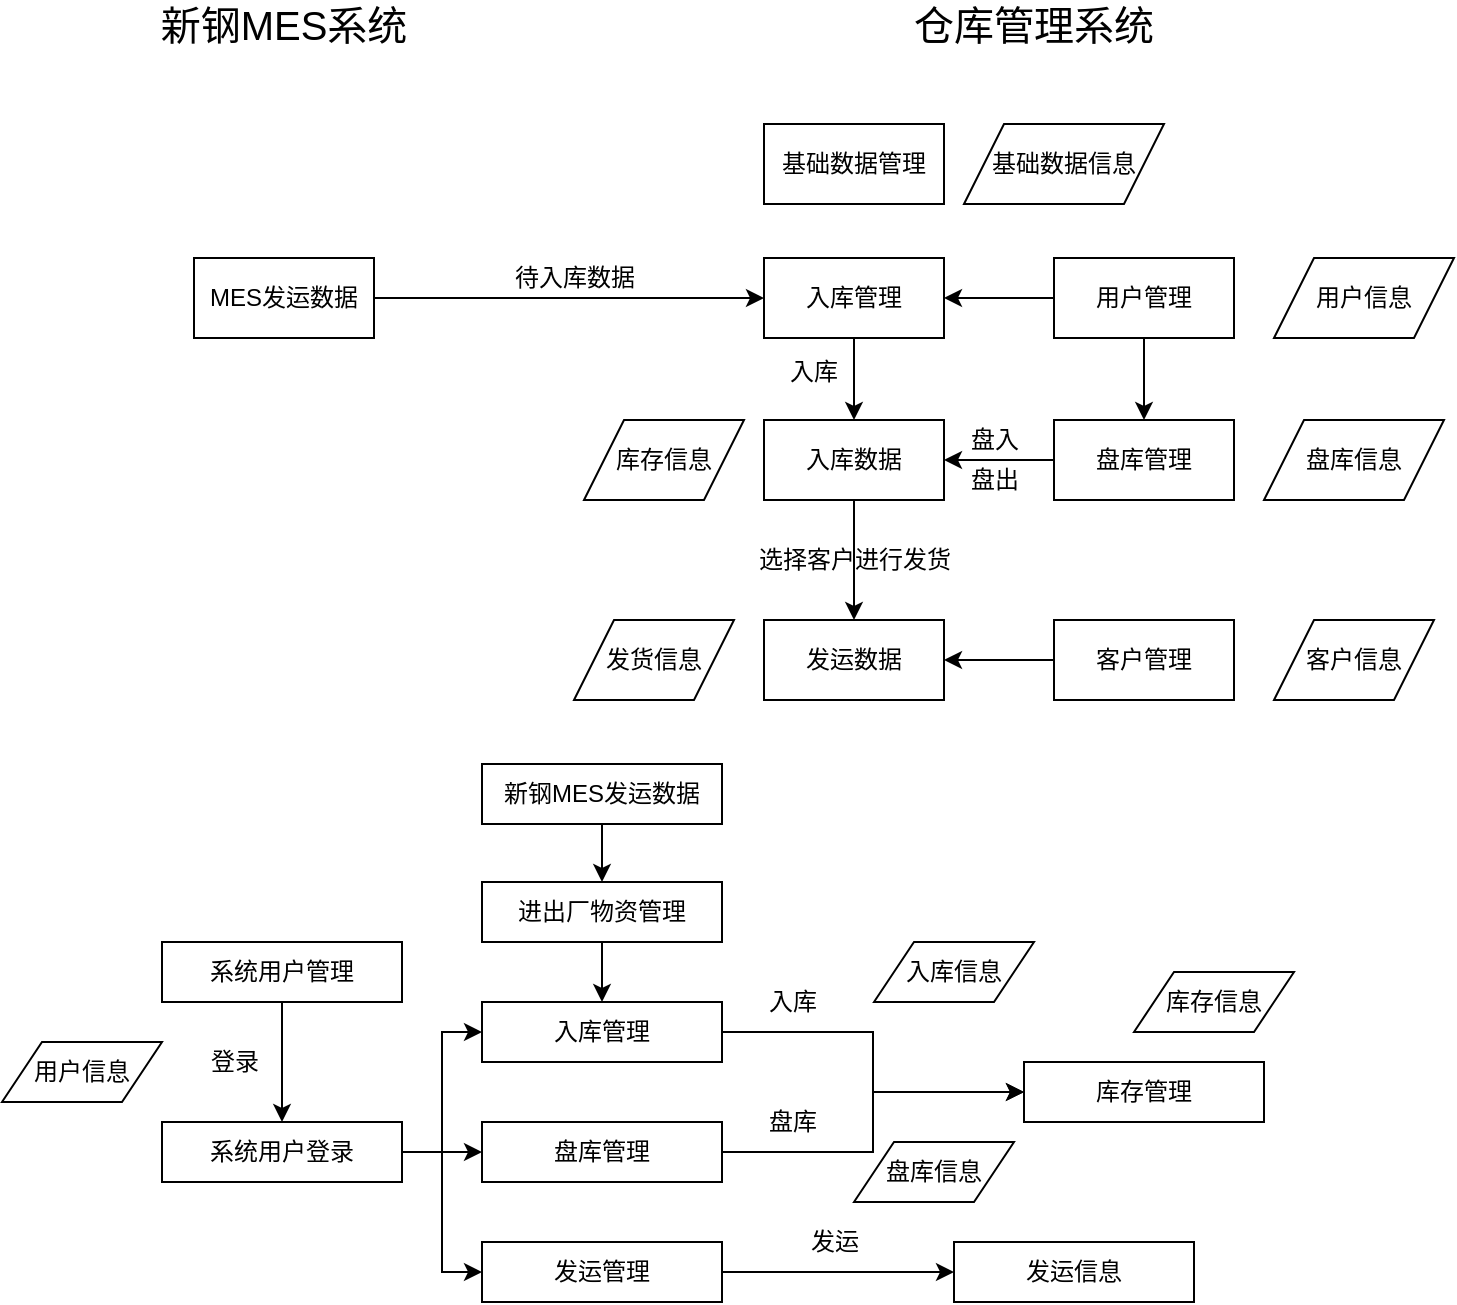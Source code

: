 <mxfile version="14.9.0" type="github">
  <diagram id="C5RBs43oDa-KdzZeNtuy" name="Page-1">
    <mxGraphModel dx="948" dy="526" grid="1" gridSize="10" guides="1" tooltips="1" connect="1" arrows="1" fold="1" page="1" pageScale="1" pageWidth="827" pageHeight="1169" math="0" shadow="0">
      <root>
        <mxCell id="WIyWlLk6GJQsqaUBKTNV-0" />
        <mxCell id="WIyWlLk6GJQsqaUBKTNV-1" parent="WIyWlLk6GJQsqaUBKTNV-0" />
        <mxCell id="XuQAMOACE91V-mqH9CLs-0" value="&lt;font style=&quot;font-size: 20px&quot;&gt;仓库管理系统&lt;/font&gt;" style="text;html=1;strokeColor=none;fillColor=none;align=center;verticalAlign=middle;whiteSpace=wrap;rounded=0;" vertex="1" parent="WIyWlLk6GJQsqaUBKTNV-1">
          <mxGeometry x="520" y="140" width="140" height="20" as="geometry" />
        </mxCell>
        <mxCell id="XuQAMOACE91V-mqH9CLs-1" value="&lt;font style=&quot;font-size: 20px&quot;&gt;新钢MES系统&lt;/font&gt;" style="text;html=1;strokeColor=none;fillColor=none;align=center;verticalAlign=middle;whiteSpace=wrap;rounded=0;" vertex="1" parent="WIyWlLk6GJQsqaUBKTNV-1">
          <mxGeometry x="150" y="140" width="130" height="20" as="geometry" />
        </mxCell>
        <mxCell id="XuQAMOACE91V-mqH9CLs-4" value="" style="edgeStyle=orthogonalEdgeStyle;rounded=0;orthogonalLoop=1;jettySize=auto;html=1;" edge="1" parent="WIyWlLk6GJQsqaUBKTNV-1" source="XuQAMOACE91V-mqH9CLs-2" target="XuQAMOACE91V-mqH9CLs-3">
          <mxGeometry relative="1" as="geometry">
            <Array as="points">
              <mxPoint x="370" y="287" />
              <mxPoint x="370" y="287" />
            </Array>
          </mxGeometry>
        </mxCell>
        <mxCell id="XuQAMOACE91V-mqH9CLs-2" value="MES发运数据" style="rounded=0;whiteSpace=wrap;html=1;" vertex="1" parent="WIyWlLk6GJQsqaUBKTNV-1">
          <mxGeometry x="170" y="267" width="90" height="40" as="geometry" />
        </mxCell>
        <mxCell id="XuQAMOACE91V-mqH9CLs-6" value="" style="edgeStyle=orthogonalEdgeStyle;rounded=0;orthogonalLoop=1;jettySize=auto;html=1;" edge="1" parent="WIyWlLk6GJQsqaUBKTNV-1" source="XuQAMOACE91V-mqH9CLs-3" target="XuQAMOACE91V-mqH9CLs-5">
          <mxGeometry relative="1" as="geometry" />
        </mxCell>
        <mxCell id="XuQAMOACE91V-mqH9CLs-3" value="入库管理" style="rounded=0;whiteSpace=wrap;html=1;" vertex="1" parent="WIyWlLk6GJQsqaUBKTNV-1">
          <mxGeometry x="455" y="267" width="90" height="40" as="geometry" />
        </mxCell>
        <mxCell id="XuQAMOACE91V-mqH9CLs-14" value="" style="edgeStyle=orthogonalEdgeStyle;rounded=0;orthogonalLoop=1;jettySize=auto;html=1;" edge="1" parent="WIyWlLk6GJQsqaUBKTNV-1" source="XuQAMOACE91V-mqH9CLs-5" target="XuQAMOACE91V-mqH9CLs-13">
          <mxGeometry relative="1" as="geometry" />
        </mxCell>
        <mxCell id="XuQAMOACE91V-mqH9CLs-5" value="入库数据" style="rounded=0;whiteSpace=wrap;html=1;" vertex="1" parent="WIyWlLk6GJQsqaUBKTNV-1">
          <mxGeometry x="455" y="348" width="90" height="40" as="geometry" />
        </mxCell>
        <mxCell id="XuQAMOACE91V-mqH9CLs-7" value="入库" style="text;html=1;strokeColor=none;fillColor=none;align=center;verticalAlign=middle;whiteSpace=wrap;rounded=0;rotation=0;" vertex="1" parent="WIyWlLk6GJQsqaUBKTNV-1">
          <mxGeometry x="460" y="310" width="40" height="28" as="geometry" />
        </mxCell>
        <mxCell id="XuQAMOACE91V-mqH9CLs-8" value="盘库管理" style="rounded=0;whiteSpace=wrap;html=1;" vertex="1" parent="WIyWlLk6GJQsqaUBKTNV-1">
          <mxGeometry x="600" y="348" width="90" height="40" as="geometry" />
        </mxCell>
        <mxCell id="XuQAMOACE91V-mqH9CLs-10" value="盘入" style="text;html=1;align=center;verticalAlign=middle;resizable=0;points=[];autosize=1;strokeColor=none;" vertex="1" parent="WIyWlLk6GJQsqaUBKTNV-1">
          <mxGeometry x="550" y="348" width="40" height="20" as="geometry" />
        </mxCell>
        <mxCell id="XuQAMOACE91V-mqH9CLs-11" value="盘出" style="text;html=1;align=center;verticalAlign=middle;resizable=0;points=[];autosize=1;strokeColor=none;" vertex="1" parent="WIyWlLk6GJQsqaUBKTNV-1">
          <mxGeometry x="550" y="368" width="40" height="20" as="geometry" />
        </mxCell>
        <mxCell id="XuQAMOACE91V-mqH9CLs-12" value="" style="endArrow=classic;html=1;entryX=1;entryY=0.5;entryDx=0;entryDy=0;exitX=0;exitY=0.5;exitDx=0;exitDy=0;" edge="1" parent="WIyWlLk6GJQsqaUBKTNV-1" source="XuQAMOACE91V-mqH9CLs-8" target="XuQAMOACE91V-mqH9CLs-5">
          <mxGeometry width="50" height="50" relative="1" as="geometry">
            <mxPoint x="380" y="388" as="sourcePoint" />
            <mxPoint x="430" y="338" as="targetPoint" />
          </mxGeometry>
        </mxCell>
        <mxCell id="XuQAMOACE91V-mqH9CLs-13" value="发运数据" style="rounded=0;whiteSpace=wrap;html=1;" vertex="1" parent="WIyWlLk6GJQsqaUBKTNV-1">
          <mxGeometry x="455" y="448" width="90" height="40" as="geometry" />
        </mxCell>
        <mxCell id="XuQAMOACE91V-mqH9CLs-17" value="选择客户进行发货" style="text;html=1;align=center;verticalAlign=middle;resizable=0;points=[];autosize=1;strokeColor=none;" vertex="1" parent="WIyWlLk6GJQsqaUBKTNV-1">
          <mxGeometry x="445" y="408" width="110" height="20" as="geometry" />
        </mxCell>
        <mxCell id="XuQAMOACE91V-mqH9CLs-19" value="" style="edgeStyle=orthogonalEdgeStyle;rounded=0;orthogonalLoop=1;jettySize=auto;html=1;" edge="1" parent="WIyWlLk6GJQsqaUBKTNV-1" source="XuQAMOACE91V-mqH9CLs-18" target="XuQAMOACE91V-mqH9CLs-13">
          <mxGeometry relative="1" as="geometry" />
        </mxCell>
        <mxCell id="XuQAMOACE91V-mqH9CLs-18" value="客户管理" style="rounded=0;whiteSpace=wrap;html=1;" vertex="1" parent="WIyWlLk6GJQsqaUBKTNV-1">
          <mxGeometry x="600" y="448" width="90" height="40" as="geometry" />
        </mxCell>
        <mxCell id="XuQAMOACE91V-mqH9CLs-20" value="客户信息" style="shape=parallelogram;perimeter=parallelogramPerimeter;whiteSpace=wrap;html=1;fixedSize=1;" vertex="1" parent="WIyWlLk6GJQsqaUBKTNV-1">
          <mxGeometry x="710" y="448" width="80" height="40" as="geometry" />
        </mxCell>
        <mxCell id="XuQAMOACE91V-mqH9CLs-22" value="发货信息" style="shape=parallelogram;perimeter=parallelogramPerimeter;whiteSpace=wrap;html=1;fixedSize=1;" vertex="1" parent="WIyWlLk6GJQsqaUBKTNV-1">
          <mxGeometry x="360" y="448" width="80" height="40" as="geometry" />
        </mxCell>
        <mxCell id="XuQAMOACE91V-mqH9CLs-23" value="库存信息" style="shape=parallelogram;perimeter=parallelogramPerimeter;whiteSpace=wrap;html=1;fixedSize=1;" vertex="1" parent="WIyWlLk6GJQsqaUBKTNV-1">
          <mxGeometry x="365" y="348" width="80" height="40" as="geometry" />
        </mxCell>
        <mxCell id="XuQAMOACE91V-mqH9CLs-29" value="" style="edgeStyle=orthogonalEdgeStyle;rounded=0;orthogonalLoop=1;jettySize=auto;html=1;entryX=1;entryY=0.5;entryDx=0;entryDy=0;" edge="1" parent="WIyWlLk6GJQsqaUBKTNV-1" source="XuQAMOACE91V-mqH9CLs-24" target="XuQAMOACE91V-mqH9CLs-3">
          <mxGeometry relative="1" as="geometry">
            <mxPoint x="550" y="287" as="targetPoint" />
          </mxGeometry>
        </mxCell>
        <mxCell id="XuQAMOACE91V-mqH9CLs-30" value="" style="edgeStyle=orthogonalEdgeStyle;rounded=0;orthogonalLoop=1;jettySize=auto;html=1;" edge="1" parent="WIyWlLk6GJQsqaUBKTNV-1" source="XuQAMOACE91V-mqH9CLs-24" target="XuQAMOACE91V-mqH9CLs-8">
          <mxGeometry relative="1" as="geometry" />
        </mxCell>
        <mxCell id="XuQAMOACE91V-mqH9CLs-24" value="用户管理" style="rounded=0;whiteSpace=wrap;html=1;" vertex="1" parent="WIyWlLk6GJQsqaUBKTNV-1">
          <mxGeometry x="600" y="267" width="90" height="40" as="geometry" />
        </mxCell>
        <mxCell id="XuQAMOACE91V-mqH9CLs-25" value="盘库信息" style="shape=parallelogram;perimeter=parallelogramPerimeter;whiteSpace=wrap;html=1;fixedSize=1;" vertex="1" parent="WIyWlLk6GJQsqaUBKTNV-1">
          <mxGeometry x="705" y="348" width="90" height="40" as="geometry" />
        </mxCell>
        <mxCell id="XuQAMOACE91V-mqH9CLs-26" value="用户信息" style="shape=parallelogram;perimeter=parallelogramPerimeter;whiteSpace=wrap;html=1;fixedSize=1;" vertex="1" parent="WIyWlLk6GJQsqaUBKTNV-1">
          <mxGeometry x="710" y="267" width="90" height="40" as="geometry" />
        </mxCell>
        <mxCell id="XuQAMOACE91V-mqH9CLs-27" value="基础数据管理" style="rounded=0;whiteSpace=wrap;html=1;" vertex="1" parent="WIyWlLk6GJQsqaUBKTNV-1">
          <mxGeometry x="455" y="200" width="90" height="40" as="geometry" />
        </mxCell>
        <mxCell id="XuQAMOACE91V-mqH9CLs-28" value="基础数据信息" style="shape=parallelogram;perimeter=parallelogramPerimeter;whiteSpace=wrap;html=1;fixedSize=1;" vertex="1" parent="WIyWlLk6GJQsqaUBKTNV-1">
          <mxGeometry x="555" y="200" width="100" height="40" as="geometry" />
        </mxCell>
        <mxCell id="XuQAMOACE91V-mqH9CLs-31" value="待入库数据" style="text;html=1;align=center;verticalAlign=middle;resizable=0;points=[];autosize=1;strokeColor=none;" vertex="1" parent="WIyWlLk6GJQsqaUBKTNV-1">
          <mxGeometry x="320" y="267" width="80" height="20" as="geometry" />
        </mxCell>
        <mxCell id="XuQAMOACE91V-mqH9CLs-34" value="" style="edgeStyle=orthogonalEdgeStyle;rounded=0;orthogonalLoop=1;jettySize=auto;html=1;" edge="1" parent="WIyWlLk6GJQsqaUBKTNV-1" source="XuQAMOACE91V-mqH9CLs-32" target="XuQAMOACE91V-mqH9CLs-33">
          <mxGeometry relative="1" as="geometry">
            <Array as="points">
              <mxPoint x="294" y="714" />
              <mxPoint x="294" y="654" />
            </Array>
          </mxGeometry>
        </mxCell>
        <mxCell id="XuQAMOACE91V-mqH9CLs-36" value="" style="edgeStyle=orthogonalEdgeStyle;rounded=0;orthogonalLoop=1;jettySize=auto;html=1;" edge="1" parent="WIyWlLk6GJQsqaUBKTNV-1" source="XuQAMOACE91V-mqH9CLs-32" target="XuQAMOACE91V-mqH9CLs-35">
          <mxGeometry relative="1" as="geometry" />
        </mxCell>
        <mxCell id="XuQAMOACE91V-mqH9CLs-38" value="" style="edgeStyle=orthogonalEdgeStyle;rounded=0;orthogonalLoop=1;jettySize=auto;html=1;" edge="1" parent="WIyWlLk6GJQsqaUBKTNV-1" source="XuQAMOACE91V-mqH9CLs-32" target="XuQAMOACE91V-mqH9CLs-37">
          <mxGeometry relative="1" as="geometry">
            <Array as="points">
              <mxPoint x="294" y="714" />
              <mxPoint x="294" y="774" />
            </Array>
          </mxGeometry>
        </mxCell>
        <mxCell id="XuQAMOACE91V-mqH9CLs-32" value="系统用户登录" style="whiteSpace=wrap;html=1;" vertex="1" parent="WIyWlLk6GJQsqaUBKTNV-1">
          <mxGeometry x="154" y="699" width="120" height="30" as="geometry" />
        </mxCell>
        <mxCell id="XuQAMOACE91V-mqH9CLs-41" value="" style="edgeStyle=orthogonalEdgeStyle;rounded=0;orthogonalLoop=1;jettySize=auto;html=1;entryX=0;entryY=0.5;entryDx=0;entryDy=0;" edge="1" parent="WIyWlLk6GJQsqaUBKTNV-1" source="XuQAMOACE91V-mqH9CLs-33" target="XuQAMOACE91V-mqH9CLs-40">
          <mxGeometry relative="1" as="geometry" />
        </mxCell>
        <mxCell id="XuQAMOACE91V-mqH9CLs-33" value="入库管理" style="whiteSpace=wrap;html=1;" vertex="1" parent="WIyWlLk6GJQsqaUBKTNV-1">
          <mxGeometry x="314" y="639" width="120" height="30" as="geometry" />
        </mxCell>
        <mxCell id="XuQAMOACE91V-mqH9CLs-44" value="" style="edgeStyle=orthogonalEdgeStyle;rounded=0;orthogonalLoop=1;jettySize=auto;html=1;" edge="1" parent="WIyWlLk6GJQsqaUBKTNV-1" source="XuQAMOACE91V-mqH9CLs-35" target="XuQAMOACE91V-mqH9CLs-40">
          <mxGeometry relative="1" as="geometry" />
        </mxCell>
        <mxCell id="XuQAMOACE91V-mqH9CLs-35" value="盘库管理" style="whiteSpace=wrap;html=1;" vertex="1" parent="WIyWlLk6GJQsqaUBKTNV-1">
          <mxGeometry x="314" y="699" width="120" height="30" as="geometry" />
        </mxCell>
        <mxCell id="XuQAMOACE91V-mqH9CLs-47" value="" style="edgeStyle=orthogonalEdgeStyle;rounded=0;orthogonalLoop=1;jettySize=auto;html=1;" edge="1" parent="WIyWlLk6GJQsqaUBKTNV-1" source="XuQAMOACE91V-mqH9CLs-37" target="XuQAMOACE91V-mqH9CLs-46">
          <mxGeometry relative="1" as="geometry" />
        </mxCell>
        <mxCell id="XuQAMOACE91V-mqH9CLs-37" value="发运管理" style="whiteSpace=wrap;html=1;" vertex="1" parent="WIyWlLk6GJQsqaUBKTNV-1">
          <mxGeometry x="314" y="759" width="120" height="30" as="geometry" />
        </mxCell>
        <mxCell id="XuQAMOACE91V-mqH9CLs-40" value="库存管理" style="whiteSpace=wrap;html=1;" vertex="1" parent="WIyWlLk6GJQsqaUBKTNV-1">
          <mxGeometry x="585" y="669" width="120" height="30" as="geometry" />
        </mxCell>
        <mxCell id="XuQAMOACE91V-mqH9CLs-42" value="入库" style="text;html=1;align=center;verticalAlign=middle;resizable=0;points=[];autosize=1;strokeColor=none;" vertex="1" parent="WIyWlLk6GJQsqaUBKTNV-1">
          <mxGeometry x="449" y="629" width="40" height="20" as="geometry" />
        </mxCell>
        <mxCell id="XuQAMOACE91V-mqH9CLs-45" value="盘库" style="text;html=1;align=center;verticalAlign=middle;resizable=0;points=[];autosize=1;strokeColor=none;" vertex="1" parent="WIyWlLk6GJQsqaUBKTNV-1">
          <mxGeometry x="449" y="689" width="40" height="20" as="geometry" />
        </mxCell>
        <mxCell id="XuQAMOACE91V-mqH9CLs-46" value="发运信息" style="whiteSpace=wrap;html=1;" vertex="1" parent="WIyWlLk6GJQsqaUBKTNV-1">
          <mxGeometry x="550" y="759" width="120" height="30" as="geometry" />
        </mxCell>
        <mxCell id="XuQAMOACE91V-mqH9CLs-48" value="发运" style="text;html=1;align=center;verticalAlign=middle;resizable=0;points=[];autosize=1;strokeColor=none;" vertex="1" parent="WIyWlLk6GJQsqaUBKTNV-1">
          <mxGeometry x="470" y="749" width="40" height="20" as="geometry" />
        </mxCell>
        <mxCell id="XuQAMOACE91V-mqH9CLs-50" value="" style="edgeStyle=orthogonalEdgeStyle;rounded=0;orthogonalLoop=1;jettySize=auto;html=1;" edge="1" parent="WIyWlLk6GJQsqaUBKTNV-1" source="XuQAMOACE91V-mqH9CLs-49" target="XuQAMOACE91V-mqH9CLs-32">
          <mxGeometry relative="1" as="geometry" />
        </mxCell>
        <mxCell id="XuQAMOACE91V-mqH9CLs-49" value="系统用户管理" style="whiteSpace=wrap;html=1;" vertex="1" parent="WIyWlLk6GJQsqaUBKTNV-1">
          <mxGeometry x="154" y="609" width="120" height="30" as="geometry" />
        </mxCell>
        <mxCell id="XuQAMOACE91V-mqH9CLs-51" value="登录" style="text;html=1;align=center;verticalAlign=middle;resizable=0;points=[];autosize=1;strokeColor=none;" vertex="1" parent="WIyWlLk6GJQsqaUBKTNV-1">
          <mxGeometry x="170" y="659" width="40" height="20" as="geometry" />
        </mxCell>
        <mxCell id="XuQAMOACE91V-mqH9CLs-52" value="用户信息" style="shape=parallelogram;perimeter=parallelogramPerimeter;whiteSpace=wrap;html=1;fixedSize=1;" vertex="1" parent="WIyWlLk6GJQsqaUBKTNV-1">
          <mxGeometry x="74" y="659" width="80" height="30" as="geometry" />
        </mxCell>
        <mxCell id="XuQAMOACE91V-mqH9CLs-53" value="盘库信息" style="shape=parallelogram;perimeter=parallelogramPerimeter;whiteSpace=wrap;html=1;fixedSize=1;" vertex="1" parent="WIyWlLk6GJQsqaUBKTNV-1">
          <mxGeometry x="500" y="709" width="80" height="30" as="geometry" />
        </mxCell>
        <mxCell id="XuQAMOACE91V-mqH9CLs-54" value="入库信息" style="shape=parallelogram;perimeter=parallelogramPerimeter;whiteSpace=wrap;html=1;fixedSize=1;" vertex="1" parent="WIyWlLk6GJQsqaUBKTNV-1">
          <mxGeometry x="510" y="609" width="80" height="30" as="geometry" />
        </mxCell>
        <mxCell id="XuQAMOACE91V-mqH9CLs-55" value="库存信息" style="shape=parallelogram;perimeter=parallelogramPerimeter;whiteSpace=wrap;html=1;fixedSize=1;" vertex="1" parent="WIyWlLk6GJQsqaUBKTNV-1">
          <mxGeometry x="640" y="624" width="80" height="30" as="geometry" />
        </mxCell>
        <mxCell id="XuQAMOACE91V-mqH9CLs-57" value="" style="edgeStyle=orthogonalEdgeStyle;rounded=0;orthogonalLoop=1;jettySize=auto;html=1;" edge="1" parent="WIyWlLk6GJQsqaUBKTNV-1" source="XuQAMOACE91V-mqH9CLs-56">
          <mxGeometry relative="1" as="geometry">
            <mxPoint x="374" y="639" as="targetPoint" />
          </mxGeometry>
        </mxCell>
        <mxCell id="XuQAMOACE91V-mqH9CLs-56" value="进出厂物资管理" style="whiteSpace=wrap;html=1;" vertex="1" parent="WIyWlLk6GJQsqaUBKTNV-1">
          <mxGeometry x="314" y="579" width="120" height="30" as="geometry" />
        </mxCell>
        <mxCell id="XuQAMOACE91V-mqH9CLs-60" value="" style="edgeStyle=orthogonalEdgeStyle;rounded=0;orthogonalLoop=1;jettySize=auto;html=1;" edge="1" parent="WIyWlLk6GJQsqaUBKTNV-1" source="XuQAMOACE91V-mqH9CLs-59" target="XuQAMOACE91V-mqH9CLs-56">
          <mxGeometry relative="1" as="geometry" />
        </mxCell>
        <mxCell id="XuQAMOACE91V-mqH9CLs-59" value="新钢MES发运数据" style="whiteSpace=wrap;html=1;" vertex="1" parent="WIyWlLk6GJQsqaUBKTNV-1">
          <mxGeometry x="314" y="520" width="120" height="30" as="geometry" />
        </mxCell>
      </root>
    </mxGraphModel>
  </diagram>
</mxfile>
